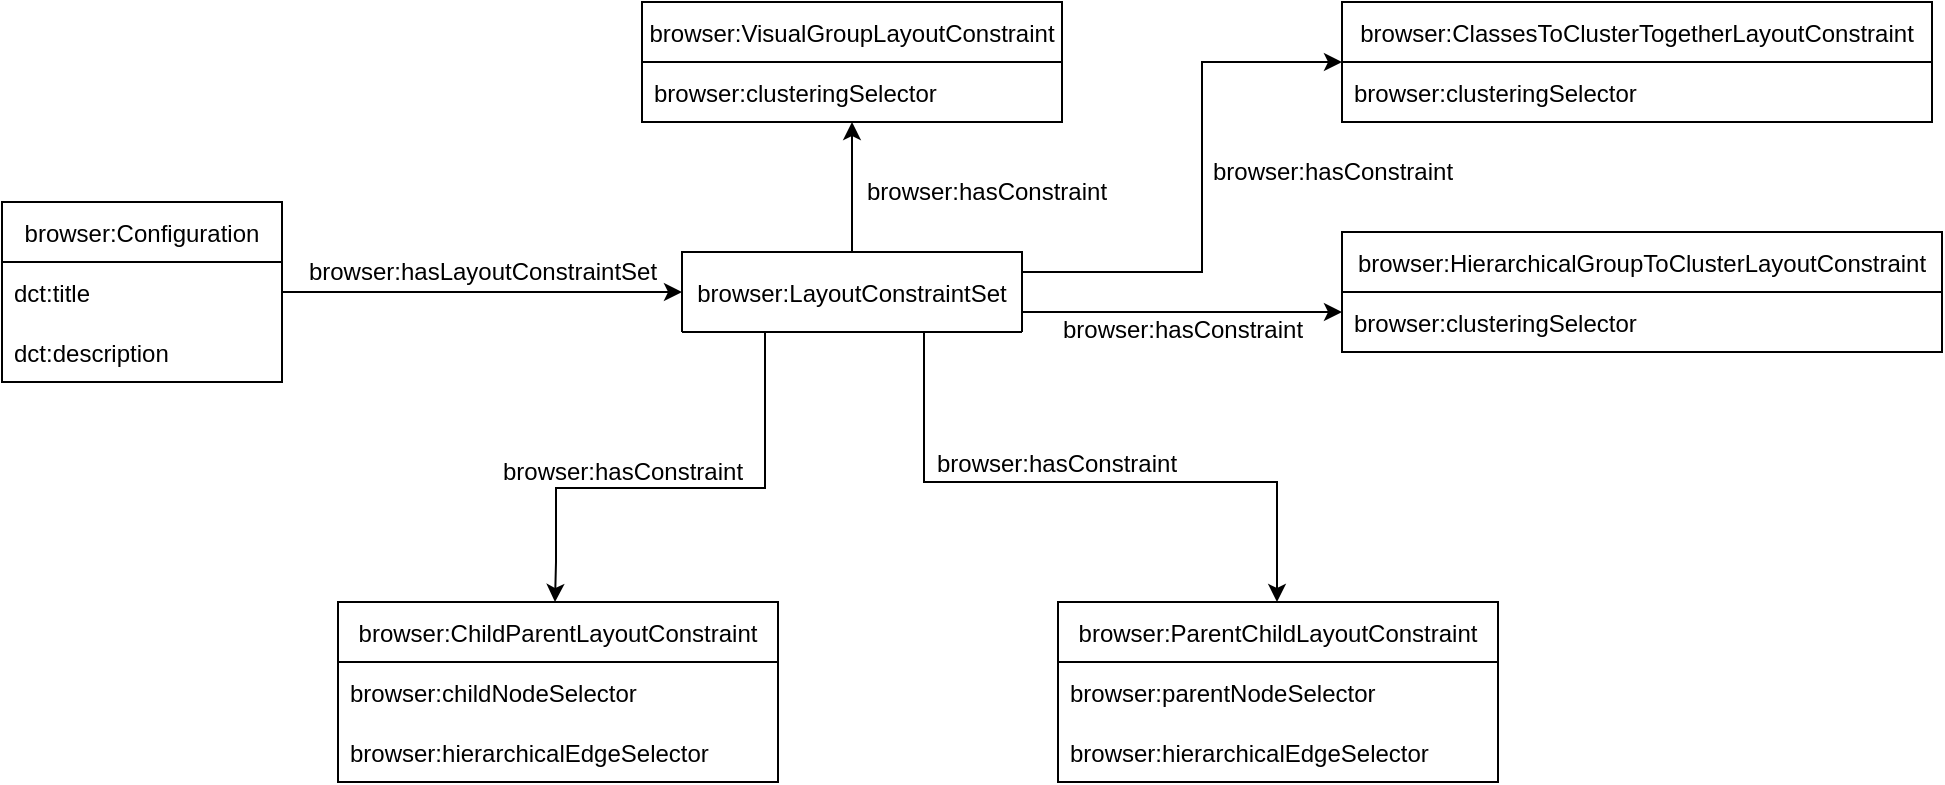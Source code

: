 <mxfile version="20.3.1" type="device"><diagram id="JHjNpcW9tlqDnEzSDDL4" name="Page-1"><mxGraphModel dx="462" dy="717" grid="1" gridSize="10" guides="1" tooltips="1" connect="1" arrows="1" fold="1" page="1" pageScale="1" pageWidth="827" pageHeight="1169" math="0" shadow="0"><root><mxCell id="0"/><mxCell id="1" parent="0"/><mxCell id="xI5-i3w5qVLfnKnoeS0d-2" value="browser:Configuration" style="swimlane;fontStyle=0;childLayout=stackLayout;horizontal=1;startSize=30;horizontalStack=0;resizeParent=1;resizeParentMax=0;resizeLast=0;collapsible=1;marginBottom=0;" parent="1" vertex="1"><mxGeometry x="20" y="120" width="140" height="90" as="geometry"/></mxCell><mxCell id="xI5-i3w5qVLfnKnoeS0d-4" value="dct:title" style="text;strokeColor=none;fillColor=none;align=left;verticalAlign=middle;spacingLeft=4;spacingRight=4;overflow=hidden;points=[[0,0.5],[1,0.5]];portConstraint=eastwest;rotatable=0;" parent="xI5-i3w5qVLfnKnoeS0d-2" vertex="1"><mxGeometry y="30" width="140" height="30" as="geometry"/></mxCell><mxCell id="xI5-i3w5qVLfnKnoeS0d-5" value="dct:description" style="text;strokeColor=none;fillColor=none;align=left;verticalAlign=middle;spacingLeft=4;spacingRight=4;overflow=hidden;points=[[0,0.5],[1,0.5]];portConstraint=eastwest;rotatable=0;" parent="xI5-i3w5qVLfnKnoeS0d-2" vertex="1"><mxGeometry y="60" width="140" height="30" as="geometry"/></mxCell><mxCell id="xI5-i3w5qVLfnKnoeS0d-12" style="edgeStyle=orthogonalEdgeStyle;rounded=0;orthogonalLoop=1;jettySize=auto;html=1;exitX=0.5;exitY=0;exitDx=0;exitDy=0;" parent="1" source="xI5-i3w5qVLfnKnoeS0d-6" edge="1"><mxGeometry relative="1" as="geometry"><mxPoint x="445" y="80" as="targetPoint"/></mxGeometry></mxCell><mxCell id="xI5-i3w5qVLfnKnoeS0d-26" style="edgeStyle=orthogonalEdgeStyle;rounded=0;orthogonalLoop=1;jettySize=auto;html=1;exitX=1;exitY=0.5;exitDx=0;exitDy=0;entryX=0;entryY=0.5;entryDx=0;entryDy=0;" parent="1" edge="1"><mxGeometry relative="1" as="geometry"><mxPoint x="530" y="175.0" as="sourcePoint"/><mxPoint x="690" y="175.0" as="targetPoint"/></mxGeometry></mxCell><mxCell id="xI5-i3w5qVLfnKnoeS0d-28" style="edgeStyle=orthogonalEdgeStyle;rounded=0;orthogonalLoop=1;jettySize=auto;html=1;exitX=1;exitY=0.25;exitDx=0;exitDy=0;" parent="1" source="xI5-i3w5qVLfnKnoeS0d-6" target="xI5-i3w5qVLfnKnoeS0d-22" edge="1"><mxGeometry relative="1" as="geometry"><Array as="points"><mxPoint x="620" y="155"/><mxPoint x="620" y="50"/></Array></mxGeometry></mxCell><mxCell id="xI5-i3w5qVLfnKnoeS0d-6" value="browser:LayoutConstraintSet" style="swimlane;fontStyle=0;childLayout=stackLayout;horizontal=1;startSize=60;horizontalStack=0;resizeParent=1;resizeParentMax=0;resizeLast=0;collapsible=1;marginBottom=0;" parent="1" vertex="1"><mxGeometry x="360" y="145" width="170" height="40" as="geometry"><mxRectangle x="290" y="120" width="200" height="30" as="alternateBounds"/></mxGeometry></mxCell><mxCell id="xI5-i3w5qVLfnKnoeS0d-10" style="edgeStyle=orthogonalEdgeStyle;rounded=0;orthogonalLoop=1;jettySize=auto;html=1;entryX=0;entryY=0.5;entryDx=0;entryDy=0;" parent="1" source="xI5-i3w5qVLfnKnoeS0d-4" target="xI5-i3w5qVLfnKnoeS0d-6" edge="1"><mxGeometry relative="1" as="geometry"><mxPoint x="260" y="165" as="targetPoint"/></mxGeometry></mxCell><mxCell id="xI5-i3w5qVLfnKnoeS0d-11" value="browser:hasLayoutConstraintSet" style="text;html=1;align=center;verticalAlign=middle;resizable=0;points=[];autosize=1;strokeColor=none;fillColor=none;" parent="1" vertex="1"><mxGeometry x="160" y="140" width="200" height="30" as="geometry"/></mxCell><mxCell id="xI5-i3w5qVLfnKnoeS0d-14" value="browser:VisualGroupLayoutConstraint" style="swimlane;fontStyle=0;childLayout=stackLayout;horizontal=1;startSize=30;horizontalStack=0;resizeParent=1;resizeParentMax=0;resizeLast=0;collapsible=1;marginBottom=0;" parent="1" vertex="1"><mxGeometry x="340" y="20" width="210" height="60" as="geometry"/></mxCell><mxCell id="xI5-i3w5qVLfnKnoeS0d-15" value="browser:clusteringSelector" style="text;strokeColor=none;fillColor=none;align=left;verticalAlign=middle;spacingLeft=4;spacingRight=4;overflow=hidden;points=[[0,0.5],[1,0.5]];portConstraint=eastwest;rotatable=0;" parent="xI5-i3w5qVLfnKnoeS0d-14" vertex="1"><mxGeometry y="30" width="210" height="30" as="geometry"/></mxCell><mxCell id="xI5-i3w5qVLfnKnoeS0d-17" value="browser:hasConstraint" style="text;html=1;align=center;verticalAlign=middle;resizable=0;points=[];autosize=1;strokeColor=none;fillColor=none;" parent="1" vertex="1"><mxGeometry x="442" y="100" width="140" height="30" as="geometry"/></mxCell><mxCell id="xI5-i3w5qVLfnKnoeS0d-18" value="browser:HierarchicalGroupToClusterLayoutConstraint" style="swimlane;fontStyle=0;childLayout=stackLayout;horizontal=1;startSize=30;horizontalStack=0;resizeParent=1;resizeParentMax=0;resizeLast=0;collapsible=1;marginBottom=0;" parent="1" vertex="1"><mxGeometry x="690" y="135" width="300" height="60" as="geometry"/></mxCell><mxCell id="xI5-i3w5qVLfnKnoeS0d-19" value="browser:clusteringSelector" style="text;strokeColor=none;fillColor=none;align=left;verticalAlign=middle;spacingLeft=4;spacingRight=4;overflow=hidden;points=[[0,0.5],[1,0.5]];portConstraint=eastwest;rotatable=0;" parent="xI5-i3w5qVLfnKnoeS0d-18" vertex="1"><mxGeometry y="30" width="300" height="30" as="geometry"/></mxCell><mxCell id="xI5-i3w5qVLfnKnoeS0d-21" value="browser:hasConstraint" style="text;html=1;align=center;verticalAlign=middle;resizable=0;points=[];autosize=1;strokeColor=none;fillColor=none;" parent="1" vertex="1"><mxGeometry x="540" y="169" width="140" height="30" as="geometry"/></mxCell><mxCell id="xI5-i3w5qVLfnKnoeS0d-22" value="browser:ClassesToClusterTogetherLayoutConstraint" style="swimlane;fontStyle=0;childLayout=stackLayout;horizontal=1;startSize=30;horizontalStack=0;resizeParent=1;resizeParentMax=0;resizeLast=0;collapsible=1;marginBottom=0;" parent="1" vertex="1"><mxGeometry x="690" y="20" width="295" height="60" as="geometry"/></mxCell><mxCell id="xI5-i3w5qVLfnKnoeS0d-23" value="browser:clusteringSelector" style="text;strokeColor=none;fillColor=none;align=left;verticalAlign=middle;spacingLeft=4;spacingRight=4;overflow=hidden;points=[[0,0.5],[1,0.5]];portConstraint=eastwest;rotatable=0;" parent="xI5-i3w5qVLfnKnoeS0d-22" vertex="1"><mxGeometry y="30" width="295" height="30" as="geometry"/></mxCell><mxCell id="xI5-i3w5qVLfnKnoeS0d-25" value="browser:hasConstraint" style="text;html=1;align=center;verticalAlign=middle;resizable=0;points=[];autosize=1;strokeColor=none;fillColor=none;" parent="1" vertex="1"><mxGeometry x="615" y="90" width="140" height="30" as="geometry"/></mxCell><mxCell id="xI5-i3w5qVLfnKnoeS0d-29" style="edgeStyle=orthogonalEdgeStyle;rounded=0;orthogonalLoop=1;jettySize=auto;html=1;exitX=0.25;exitY=1;exitDx=0;exitDy=0;entryX=0.5;entryY=0;entryDx=0;entryDy=0;" parent="1" edge="1"><mxGeometry relative="1" as="geometry"><mxPoint x="401.5" y="185" as="sourcePoint"/><mxPoint x="296.5" y="320" as="targetPoint"/><Array as="points"><mxPoint x="401" y="263"/><mxPoint x="297" y="263"/><mxPoint x="297" y="300"/></Array></mxGeometry></mxCell><mxCell id="xI5-i3w5qVLfnKnoeS0d-31" value="browser:hasConstraint" style="text;html=1;align=center;verticalAlign=middle;resizable=0;points=[];autosize=1;strokeColor=none;fillColor=none;" parent="1" vertex="1"><mxGeometry x="260" y="240" width="140" height="30" as="geometry"/></mxCell><mxCell id="xI5-i3w5qVLfnKnoeS0d-34" style="edgeStyle=orthogonalEdgeStyle;rounded=0;orthogonalLoop=1;jettySize=auto;html=1;entryX=0.5;entryY=0;entryDx=0;entryDy=0;" parent="1" edge="1"><mxGeometry relative="1" as="geometry"><mxPoint x="481" y="185" as="sourcePoint"/><mxPoint x="657.5" y="320" as="targetPoint"/><Array as="points"><mxPoint x="481" y="260"/><mxPoint x="658" y="260"/></Array></mxGeometry></mxCell><mxCell id="xI5-i3w5qVLfnKnoeS0d-35" value="browser:hasConstraint" style="text;html=1;align=center;verticalAlign=middle;resizable=0;points=[];autosize=1;strokeColor=none;fillColor=none;" parent="1" vertex="1"><mxGeometry x="477" y="236" width="140" height="30" as="geometry"/></mxCell><mxCell id="OWVDSCAvuiTz-vORW8Hi-1" value="browser:ParentChildLayoutConstraint" style="swimlane;fontStyle=0;childLayout=stackLayout;horizontal=1;startSize=30;horizontalStack=0;resizeParent=1;resizeParentMax=0;resizeLast=0;collapsible=1;marginBottom=0;" vertex="1" parent="1"><mxGeometry x="548" y="320" width="220" height="90" as="geometry"/></mxCell><mxCell id="OWVDSCAvuiTz-vORW8Hi-2" value="browser:parentNodeSelector" style="text;strokeColor=none;fillColor=none;align=left;verticalAlign=middle;spacingLeft=4;spacingRight=4;overflow=hidden;points=[[0,0.5],[1,0.5]];portConstraint=eastwest;rotatable=0;" vertex="1" parent="OWVDSCAvuiTz-vORW8Hi-1"><mxGeometry y="30" width="220" height="30" as="geometry"/></mxCell><mxCell id="OWVDSCAvuiTz-vORW8Hi-3" value="browser:hierarchicalEdgeSelector" style="text;strokeColor=none;fillColor=none;align=left;verticalAlign=middle;spacingLeft=4;spacingRight=4;overflow=hidden;points=[[0,0.5],[1,0.5]];portConstraint=eastwest;rotatable=0;" vertex="1" parent="OWVDSCAvuiTz-vORW8Hi-1"><mxGeometry y="60" width="220" height="30" as="geometry"/></mxCell><mxCell id="OWVDSCAvuiTz-vORW8Hi-5" value="browser:ChildParentLayoutConstraint" style="swimlane;fontStyle=0;childLayout=stackLayout;horizontal=1;startSize=30;horizontalStack=0;resizeParent=1;resizeParentMax=0;resizeLast=0;collapsible=1;marginBottom=0;" vertex="1" parent="1"><mxGeometry x="188" y="320" width="220" height="90" as="geometry"/></mxCell><mxCell id="OWVDSCAvuiTz-vORW8Hi-6" value="browser:childNodeSelector" style="text;strokeColor=none;fillColor=none;align=left;verticalAlign=middle;spacingLeft=4;spacingRight=4;overflow=hidden;points=[[0,0.5],[1,0.5]];portConstraint=eastwest;rotatable=0;" vertex="1" parent="OWVDSCAvuiTz-vORW8Hi-5"><mxGeometry y="30" width="220" height="30" as="geometry"/></mxCell><mxCell id="OWVDSCAvuiTz-vORW8Hi-7" value="browser:hierarchicalEdgeSelector" style="text;strokeColor=none;fillColor=none;align=left;verticalAlign=middle;spacingLeft=4;spacingRight=4;overflow=hidden;points=[[0,0.5],[1,0.5]];portConstraint=eastwest;rotatable=0;" vertex="1" parent="OWVDSCAvuiTz-vORW8Hi-5"><mxGeometry y="60" width="220" height="30" as="geometry"/></mxCell></root></mxGraphModel></diagram></mxfile>
